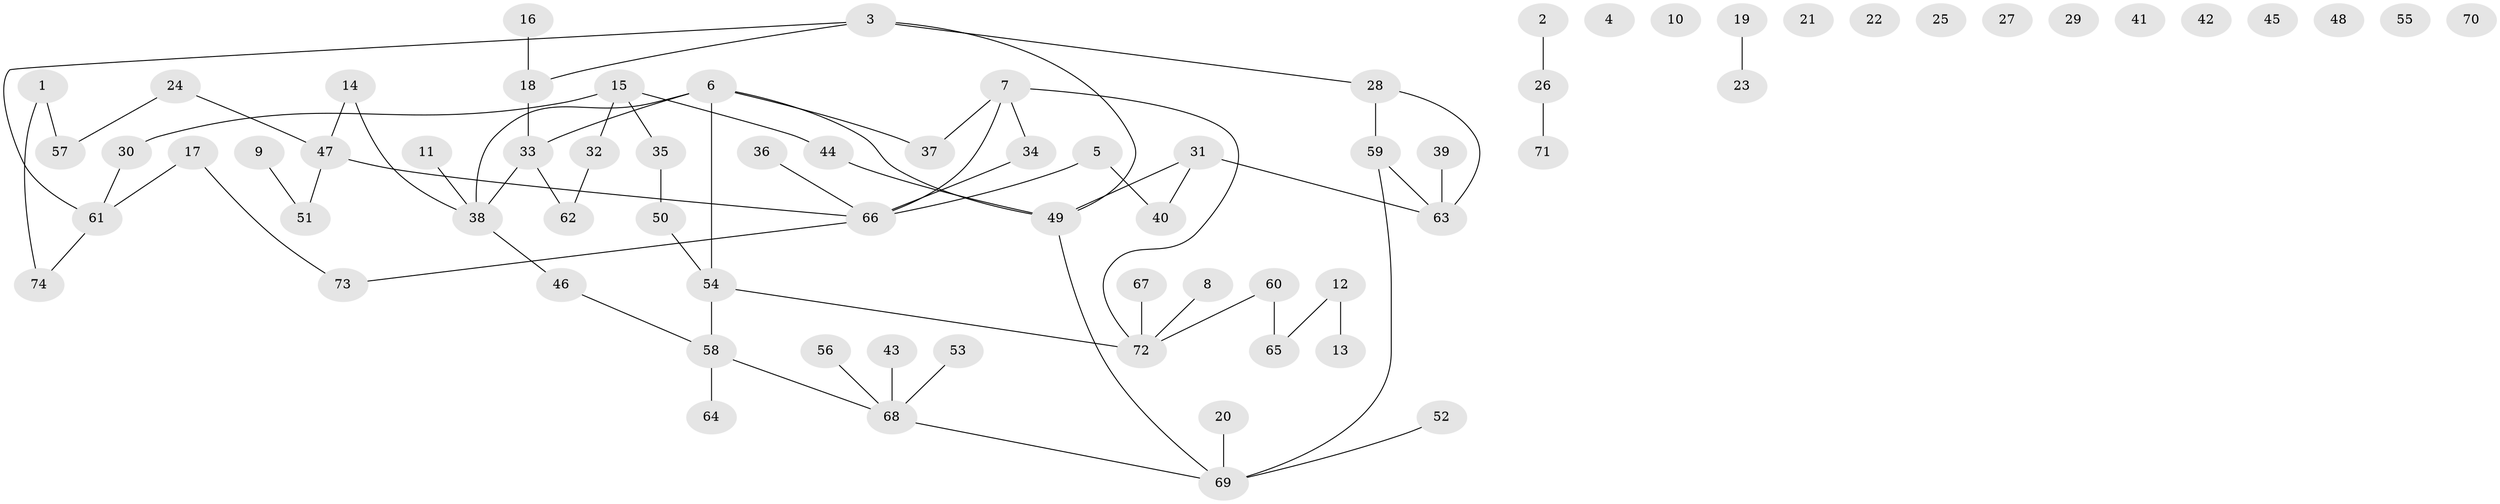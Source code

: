 // coarse degree distribution, {2: 0.24528301886792453, 1: 0.24528301886792453, 6: 0.03773584905660377, 0: 0.2641509433962264, 5: 0.018867924528301886, 7: 0.018867924528301886, 4: 0.1320754716981132, 3: 0.018867924528301886, 8: 0.018867924528301886}
// Generated by graph-tools (version 1.1) at 2025/23/03/03/25 07:23:28]
// undirected, 74 vertices, 74 edges
graph export_dot {
graph [start="1"]
  node [color=gray90,style=filled];
  1;
  2;
  3;
  4;
  5;
  6;
  7;
  8;
  9;
  10;
  11;
  12;
  13;
  14;
  15;
  16;
  17;
  18;
  19;
  20;
  21;
  22;
  23;
  24;
  25;
  26;
  27;
  28;
  29;
  30;
  31;
  32;
  33;
  34;
  35;
  36;
  37;
  38;
  39;
  40;
  41;
  42;
  43;
  44;
  45;
  46;
  47;
  48;
  49;
  50;
  51;
  52;
  53;
  54;
  55;
  56;
  57;
  58;
  59;
  60;
  61;
  62;
  63;
  64;
  65;
  66;
  67;
  68;
  69;
  70;
  71;
  72;
  73;
  74;
  1 -- 57;
  1 -- 74;
  2 -- 26;
  3 -- 18;
  3 -- 28;
  3 -- 49;
  3 -- 61;
  5 -- 40;
  5 -- 66;
  6 -- 33;
  6 -- 37;
  6 -- 38;
  6 -- 49;
  6 -- 54;
  7 -- 34;
  7 -- 37;
  7 -- 66;
  7 -- 72;
  8 -- 72;
  9 -- 51;
  11 -- 38;
  12 -- 13;
  12 -- 65;
  14 -- 38;
  14 -- 47;
  15 -- 30;
  15 -- 32;
  15 -- 35;
  15 -- 44;
  16 -- 18;
  17 -- 61;
  17 -- 73;
  18 -- 33;
  19 -- 23;
  20 -- 69;
  24 -- 47;
  24 -- 57;
  26 -- 71;
  28 -- 59;
  28 -- 63;
  30 -- 61;
  31 -- 40;
  31 -- 49;
  31 -- 63;
  32 -- 62;
  33 -- 38;
  33 -- 62;
  34 -- 66;
  35 -- 50;
  36 -- 66;
  38 -- 46;
  39 -- 63;
  43 -- 68;
  44 -- 49;
  46 -- 58;
  47 -- 51;
  47 -- 66;
  49 -- 69;
  50 -- 54;
  52 -- 69;
  53 -- 68;
  54 -- 58;
  54 -- 72;
  56 -- 68;
  58 -- 64;
  58 -- 68;
  59 -- 63;
  59 -- 69;
  60 -- 65;
  60 -- 72;
  61 -- 74;
  66 -- 73;
  67 -- 72;
  68 -- 69;
}
